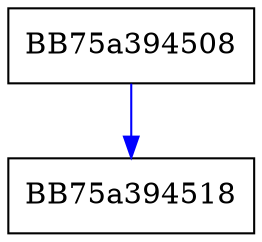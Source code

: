 digraph VFS_SetLength {
  node [shape="box"];
  graph [splines=ortho];
  BB75a394508 -> BB75a394518 [color="blue"];
}
